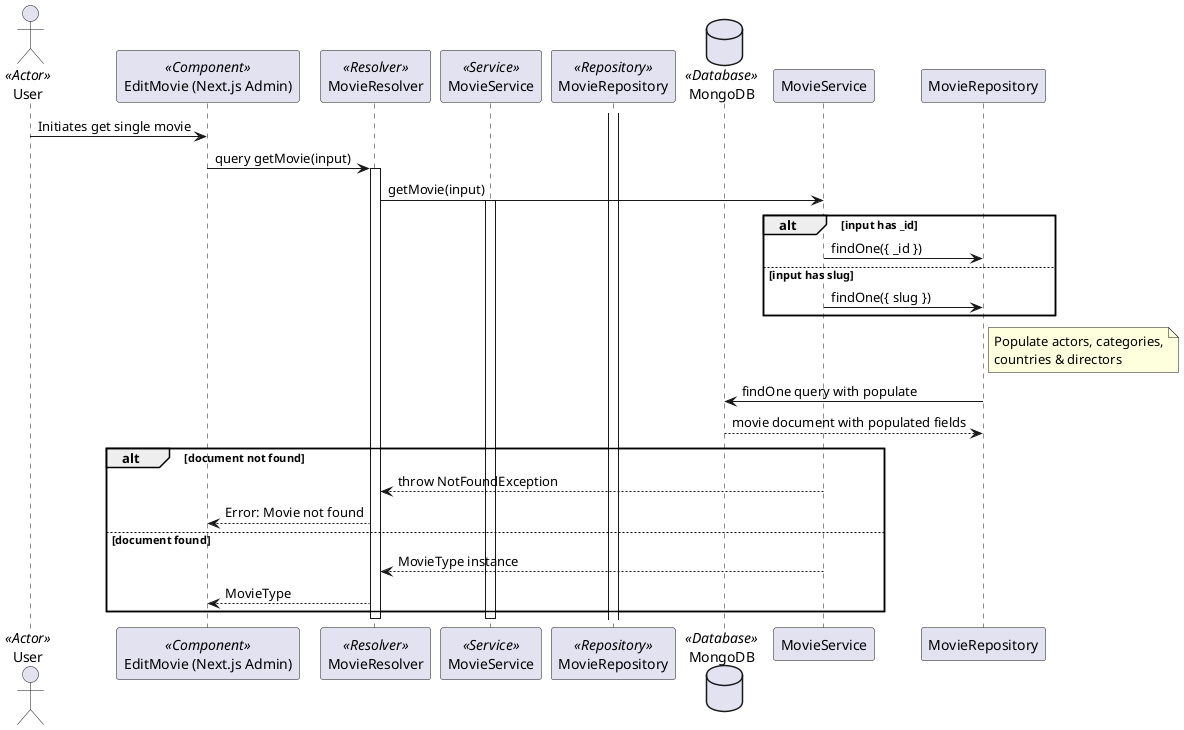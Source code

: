 @startuml Movie Get Single Flow

actor User <<Actor>>
' Stereotypes: <<Component>>, <<Resolver>>, <<Service>>, <<Repository>>, <<Database>>
participant "EditMovie (Next.js Admin)" as EditMovie <<Component>>
participant "MovieResolver" as Resolver <<Resolver>>
participant "MovieService" as Service <<Service>>
participant "MovieRepository" as Repository <<Repository>>
database "MongoDB" as MongoDB <<Database>>

User -> EditMovie: Initiates get single movie
EditMovie -> Resolver: query getMovie(input)
activate Resolver
Resolver -> MovieService: getMovie(input)
activate Service
alt input has _id
    MovieService -> MovieRepository: findOne({ _id })
else input has slug
    MovieService -> MovieRepository: findOne({ slug })
end
activate Repository
note right of MovieRepository
  Populate actors, categories,
  countries & directors
end note
MovieRepository -> MongoDB: findOne query with populate
MongoDB --> MovieRepository: movie document with populated fields
deactivate MongoDB
deactivate MovieRepository
alt document not found
    MovieService --> Resolver: throw NotFoundException
    Resolver --> EditMovie: Error: Movie not found
else document found
    MovieService --> Resolver: MovieType instance
    Resolver --> EditMovie: MovieType
end
deactivate Service
deactivate Resolver

@enduml
